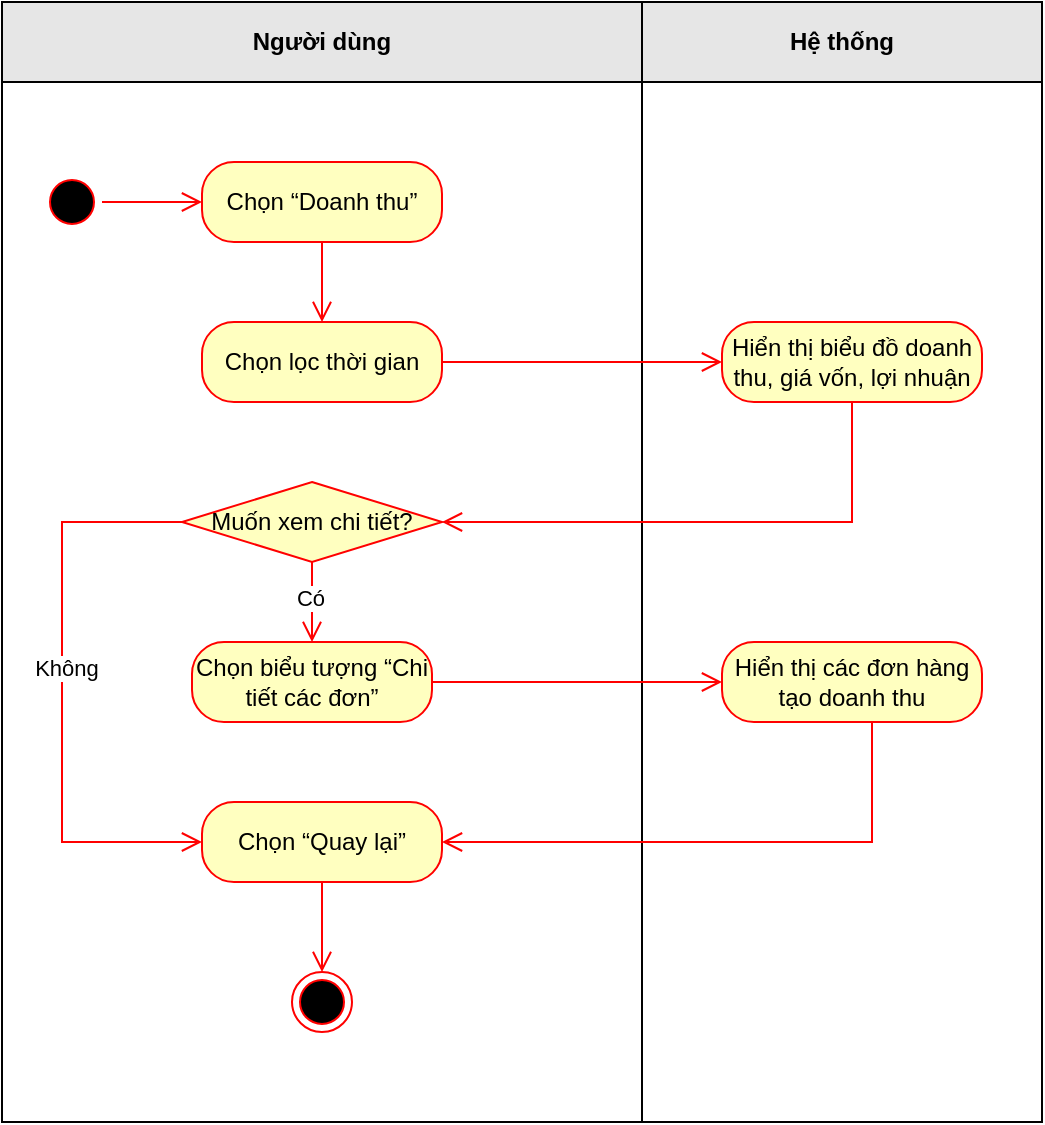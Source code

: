 <mxfile version="24.3.1" type="google">
  <diagram name="Page-1" id="_NGdemTNfJz1wjADzNZN">
    <mxGraphModel grid="1" page="1" gridSize="10" guides="1" tooltips="1" connect="1" arrows="1" fold="1" pageScale="1" pageWidth="827" pageHeight="1169" math="0" shadow="0">
      <root>
        <mxCell id="0" />
        <mxCell id="1" parent="0" />
        <mxCell id="dytkw6PWJHVjonsrYuQC-2" value="Người dùng" style="swimlane;whiteSpace=wrap;html=1;fillColor=#E6E6E6;startSize=40;" vertex="1" parent="1">
          <mxGeometry x="40" y="40" width="320" height="560" as="geometry" />
        </mxCell>
        <mxCell id="dytkw6PWJHVjonsrYuQC-4" value="" style="ellipse;html=1;shape=startState;fillColor=#000000;strokeColor=#ff0000;" vertex="1" parent="dytkw6PWJHVjonsrYuQC-2">
          <mxGeometry x="20" y="85" width="30" height="30" as="geometry" />
        </mxCell>
        <mxCell id="dytkw6PWJHVjonsrYuQC-5" value="" style="edgeStyle=orthogonalEdgeStyle;html=1;verticalAlign=bottom;endArrow=open;endSize=8;strokeColor=#ff0000;rounded=0;" edge="1" parent="dytkw6PWJHVjonsrYuQC-2" source="dytkw6PWJHVjonsrYuQC-4" target="dytkw6PWJHVjonsrYuQC-6">
          <mxGeometry relative="1" as="geometry">
            <mxPoint x="100" y="70" as="targetPoint" />
          </mxGeometry>
        </mxCell>
        <mxCell id="dytkw6PWJHVjonsrYuQC-6" value="&lt;span id=&quot;docs-internal-guid-635f4b4d-7fff-76a7-d62c-e627535a9a0b&quot;&gt;&lt;span data-sider-select-id=&quot;1eca19d3-24c0-45d5-9bcc-4c3fd9262b84&quot; style=&quot;font-family: Arial, sans-serif; background-color: transparent; font-variant-numeric: normal; font-variant-east-asian: normal; font-variant-alternates: normal; font-variant-position: normal; vertical-align: baseline; white-space-collapse: preserve;&quot;&gt;&lt;font data-sider-select-id=&quot;21e3ed32-30cc-4098-b3f7-bb2a5fa2f189&quot; style=&quot;font-size: 12px;&quot;&gt;Chọn “Doanh thu”&lt;/font&gt;&lt;/span&gt;&lt;/span&gt;" style="rounded=1;whiteSpace=wrap;html=1;arcSize=40;fontColor=#000000;fillColor=#ffffc0;strokeColor=#ff0000;" vertex="1" parent="dytkw6PWJHVjonsrYuQC-2">
          <mxGeometry x="100" y="80" width="120" height="40" as="geometry" />
        </mxCell>
        <mxCell id="dytkw6PWJHVjonsrYuQC-9" value="&lt;span id=&quot;docs-internal-guid-e4607f0f-7fff-d855-3353-6097cfd354c9&quot;&gt;&lt;span data-sider-select-id=&quot;13a51252-0505-4296-b4ce-8b1866588bea&quot; style=&quot;font-family: Arial, sans-serif; background-color: transparent; font-variant-numeric: normal; font-variant-east-asian: normal; font-variant-alternates: normal; font-variant-position: normal; vertical-align: baseline; white-space-collapse: preserve;&quot;&gt;&lt;font data-sider-select-id=&quot;f645ffd9-089e-449e-a818-7504f77c9c62&quot; style=&quot;font-size: 12px;&quot;&gt;Chọn lọc thời gian&lt;/font&gt;&lt;/span&gt;&lt;/span&gt;" style="rounded=1;whiteSpace=wrap;html=1;arcSize=40;fontColor=#000000;fillColor=#ffffc0;strokeColor=#ff0000;" vertex="1" parent="dytkw6PWJHVjonsrYuQC-2">
          <mxGeometry x="100" y="160" width="120" height="40" as="geometry" />
        </mxCell>
        <mxCell id="dytkw6PWJHVjonsrYuQC-7" value="" style="edgeStyle=orthogonalEdgeStyle;html=1;verticalAlign=bottom;endArrow=open;endSize=8;strokeColor=#ff0000;rounded=0;entryX=0.5;entryY=0;entryDx=0;entryDy=0;" edge="1" parent="dytkw6PWJHVjonsrYuQC-2" source="dytkw6PWJHVjonsrYuQC-6" target="dytkw6PWJHVjonsrYuQC-9">
          <mxGeometry relative="1" as="geometry">
            <mxPoint x="160" y="145" as="targetPoint" />
          </mxGeometry>
        </mxCell>
        <mxCell id="dytkw6PWJHVjonsrYuQC-16" value="&lt;span id=&quot;docs-internal-guid-6070c633-7fff-ad2d-410d-3e7d9609536b&quot;&gt;&lt;span data-sider-select-id=&quot;ff0c1782-dc71-411d-8f4e-70eefaa3b91b&quot; style=&quot;font-family: Arial, sans-serif; background-color: transparent; font-variant-numeric: normal; font-variant-east-asian: normal; font-variant-alternates: normal; font-variant-position: normal; vertical-align: baseline; white-space-collapse: preserve;&quot;&gt;&lt;font data-sider-select-id=&quot;345c1213-a19b-4161-8195-226c7059882d&quot; style=&quot;font-size: 12px;&quot;&gt;Chọn biểu tượng “Chi tiết các đơn”&lt;/font&gt;&lt;/span&gt;&lt;/span&gt;" style="rounded=1;whiteSpace=wrap;html=1;arcSize=40;fontColor=#000000;fillColor=#ffffc0;strokeColor=#ff0000;" vertex="1" parent="dytkw6PWJHVjonsrYuQC-2">
          <mxGeometry x="95" y="320" width="120" height="40" as="geometry" />
        </mxCell>
        <mxCell id="dytkw6PWJHVjonsrYuQC-19" value="&lt;span id=&quot;docs-internal-guid-a69d11bf-7fff-6d68-9518-b6615f9b8df1&quot;&gt;&lt;span data-sider-select-id=&quot;22661a44-6955-4f71-be7a-aee70a32e66c&quot; style=&quot;font-family: Arial, sans-serif; background-color: transparent; font-variant-numeric: normal; font-variant-east-asian: normal; font-variant-alternates: normal; font-variant-position: normal; vertical-align: baseline; white-space-collapse: preserve;&quot;&gt;&lt;font data-sider-select-id=&quot;3ef3ab3e-908b-483d-aea4-25ace583ca97&quot; style=&quot;font-size: 12px;&quot;&gt;Chọn “Quay lại”&lt;/font&gt;&lt;/span&gt;&lt;/span&gt;" style="rounded=1;whiteSpace=wrap;html=1;arcSize=40;fontColor=#000000;fillColor=#ffffc0;strokeColor=#ff0000;" vertex="1" parent="dytkw6PWJHVjonsrYuQC-2">
          <mxGeometry x="100" y="400" width="120" height="40" as="geometry" />
        </mxCell>
        <mxCell id="dytkw6PWJHVjonsrYuQC-20" value="" style="edgeStyle=orthogonalEdgeStyle;html=1;verticalAlign=bottom;endArrow=open;endSize=8;strokeColor=#ff0000;rounded=0;entryX=0.5;entryY=0;entryDx=0;entryDy=0;" edge="1" parent="dytkw6PWJHVjonsrYuQC-2" source="dytkw6PWJHVjonsrYuQC-19" target="dytkw6PWJHVjonsrYuQC-28">
          <mxGeometry relative="1" as="geometry">
            <mxPoint x="165" y="515" as="targetPoint" />
          </mxGeometry>
        </mxCell>
        <mxCell id="dytkw6PWJHVjonsrYuQC-28" value="" style="ellipse;html=1;shape=endState;fillColor=#000000;strokeColor=#ff0000;" vertex="1" parent="dytkw6PWJHVjonsrYuQC-2">
          <mxGeometry x="145" y="485" width="30" height="30" as="geometry" />
        </mxCell>
        <mxCell id="dytkw6PWJHVjonsrYuQC-25" value="Muốn xem chi tiết?" style="rhombus;whiteSpace=wrap;html=1;fontColor=#000000;fillColor=#ffffc0;strokeColor=#ff0000;" vertex="1" parent="dytkw6PWJHVjonsrYuQC-2">
          <mxGeometry x="90" y="240" width="130" height="40" as="geometry" />
        </mxCell>
        <mxCell id="dytkw6PWJHVjonsrYuQC-34" value="" style="edgeStyle=orthogonalEdgeStyle;html=1;verticalAlign=bottom;endArrow=open;endSize=8;strokeColor=#ff0000;rounded=0;exitX=0;exitY=0.5;exitDx=0;exitDy=0;entryX=0;entryY=0.5;entryDx=0;entryDy=0;" edge="1" parent="dytkw6PWJHVjonsrYuQC-2" source="dytkw6PWJHVjonsrYuQC-25" target="dytkw6PWJHVjonsrYuQC-19">
          <mxGeometry relative="1" as="geometry">
            <mxPoint x="155" y="335" as="targetPoint" />
            <mxPoint x="170" y="455" as="sourcePoint" />
            <Array as="points">
              <mxPoint x="30" y="260" />
              <mxPoint x="30" y="420" />
            </Array>
          </mxGeometry>
        </mxCell>
        <mxCell id="dytkw6PWJHVjonsrYuQC-35" value="Không" style="edgeLabel;html=1;align=center;verticalAlign=middle;resizable=0;points=[];" connectable="0" vertex="1" parent="dytkw6PWJHVjonsrYuQC-34">
          <mxGeometry x="-0.094" y="2" relative="1" as="geometry">
            <mxPoint y="1" as="offset" />
          </mxGeometry>
        </mxCell>
        <mxCell id="dytkw6PWJHVjonsrYuQC-26" value="" style="edgeStyle=orthogonalEdgeStyle;html=1;align=left;verticalAlign=bottom;endArrow=open;endSize=8;strokeColor=#ff0000;rounded=0;entryX=0.5;entryY=0;entryDx=0;entryDy=0;" edge="1" parent="dytkw6PWJHVjonsrYuQC-2" source="dytkw6PWJHVjonsrYuQC-25" target="dytkw6PWJHVjonsrYuQC-16">
          <mxGeometry x="-1" relative="1" as="geometry">
            <mxPoint x="155" y="325" as="targetPoint" />
          </mxGeometry>
        </mxCell>
        <mxCell id="dytkw6PWJHVjonsrYuQC-40" value="Có" style="edgeLabel;html=1;align=center;verticalAlign=middle;resizable=0;points=[];" connectable="0" vertex="1" parent="dytkw6PWJHVjonsrYuQC-26">
          <mxGeometry x="-0.14" y="-1" relative="1" as="geometry">
            <mxPoint y="1" as="offset" />
          </mxGeometry>
        </mxCell>
        <mxCell id="dytkw6PWJHVjonsrYuQC-3" value="Hệ thống" style="swimlane;whiteSpace=wrap;html=1;fillColor=#E6E6E6;startSize=40;" vertex="1" parent="1">
          <mxGeometry x="360" y="40" width="200" height="560" as="geometry" />
        </mxCell>
        <mxCell id="dytkw6PWJHVjonsrYuQC-18" value="&lt;span id=&quot;docs-internal-guid-38676a01-7fff-05dc-1213-193470391b9c&quot;&gt;&lt;span data-sider-select-id=&quot;4acd4798-a1eb-4bef-aacb-34cf50aa97a0&quot; style=&quot;font-family: Arial, sans-serif; background-color: transparent; font-variant-numeric: normal; font-variant-east-asian: normal; font-variant-alternates: normal; font-variant-position: normal; vertical-align: baseline; white-space-collapse: preserve;&quot;&gt;&lt;font data-sider-select-id=&quot;8366c1f6-adb5-4364-98ba-d9aa0cd57b9f&quot; style=&quot;font-size: 12px;&quot;&gt;Hiển thị các đơn hàng tạo doanh thu&lt;/font&gt;&lt;/span&gt;&lt;/span&gt;" style="rounded=1;whiteSpace=wrap;html=1;arcSize=40;fontColor=#000000;fillColor=#ffffc0;strokeColor=#ff0000;" vertex="1" parent="dytkw6PWJHVjonsrYuQC-3">
          <mxGeometry x="40" y="320" width="130" height="40" as="geometry" />
        </mxCell>
        <mxCell id="dytkw6PWJHVjonsrYuQC-14" value="&lt;span id=&quot;docs-internal-guid-d3710334-7fff-7421-ec4f-1f05eac728ce&quot;&gt;&lt;span data-sider-select-id=&quot;6f04db79-3d0d-4ccb-ba39-7b85b1eec773&quot; style=&quot;font-family: Arial, sans-serif; background-color: transparent; font-variant-numeric: normal; font-variant-east-asian: normal; font-variant-alternates: normal; font-variant-position: normal; vertical-align: baseline; white-space-collapse: preserve;&quot;&gt;&lt;font data-sider-select-id=&quot;335e7b75-ccbb-4384-8ca1-0c78a78b6022&quot; style=&quot;font-size: 12px;&quot;&gt;Hiển thị biểu đồ doanh thu, giá vốn, lợi nhuận&lt;/font&gt;&lt;/span&gt;&lt;/span&gt;" style="rounded=1;whiteSpace=wrap;html=1;arcSize=40;fontColor=#000000;fillColor=#ffffc0;strokeColor=#ff0000;" vertex="1" parent="dytkw6PWJHVjonsrYuQC-3">
          <mxGeometry x="40" y="160" width="130" height="40" as="geometry" />
        </mxCell>
        <mxCell id="dytkw6PWJHVjonsrYuQC-37" value="" style="edgeStyle=orthogonalEdgeStyle;html=1;verticalAlign=bottom;endArrow=open;endSize=8;strokeColor=#ff0000;rounded=0;exitX=0.5;exitY=1;exitDx=0;exitDy=0;entryX=1;entryY=0.5;entryDx=0;entryDy=0;" edge="1" parent="1" source="dytkw6PWJHVjonsrYuQC-18" target="dytkw6PWJHVjonsrYuQC-19">
          <mxGeometry relative="1" as="geometry">
            <mxPoint x="270" y="405" as="targetPoint" />
            <mxPoint x="420" y="405" as="sourcePoint" />
            <Array as="points">
              <mxPoint x="475" y="460" />
            </Array>
          </mxGeometry>
        </mxCell>
        <mxCell id="dytkw6PWJHVjonsrYuQC-38" value="" style="edgeStyle=orthogonalEdgeStyle;html=1;verticalAlign=bottom;endArrow=open;endSize=8;strokeColor=#ff0000;rounded=0;entryX=0;entryY=0.5;entryDx=0;entryDy=0;exitX=1;exitY=0.5;exitDx=0;exitDy=0;" edge="1" parent="1" source="dytkw6PWJHVjonsrYuQC-16" target="dytkw6PWJHVjonsrYuQC-18">
          <mxGeometry relative="1" as="geometry">
            <mxPoint x="420" y="235" as="targetPoint" />
            <mxPoint x="270" y="235" as="sourcePoint" />
          </mxGeometry>
        </mxCell>
        <mxCell id="dytkw6PWJHVjonsrYuQC-36" value="" style="edgeStyle=orthogonalEdgeStyle;html=1;verticalAlign=bottom;endArrow=open;endSize=8;strokeColor=#ff0000;rounded=0;entryX=1;entryY=0.5;entryDx=0;entryDy=0;exitX=0.5;exitY=1;exitDx=0;exitDy=0;" edge="1" parent="1" source="dytkw6PWJHVjonsrYuQC-14" target="dytkw6PWJHVjonsrYuQC-25">
          <mxGeometry relative="1" as="geometry">
            <mxPoint x="210" y="215" as="targetPoint" />
            <mxPoint x="210" y="170" as="sourcePoint" />
          </mxGeometry>
        </mxCell>
        <mxCell id="dytkw6PWJHVjonsrYuQC-10" value="" style="edgeStyle=orthogonalEdgeStyle;html=1;verticalAlign=bottom;endArrow=open;endSize=8;strokeColor=#ff0000;rounded=0;entryX=0;entryY=0.5;entryDx=0;entryDy=0;" edge="1" parent="1" source="dytkw6PWJHVjonsrYuQC-9" target="dytkw6PWJHVjonsrYuQC-14">
          <mxGeometry relative="1" as="geometry">
            <mxPoint x="200" y="295" as="targetPoint" />
          </mxGeometry>
        </mxCell>
      </root>
    </mxGraphModel>
  </diagram>
</mxfile>
